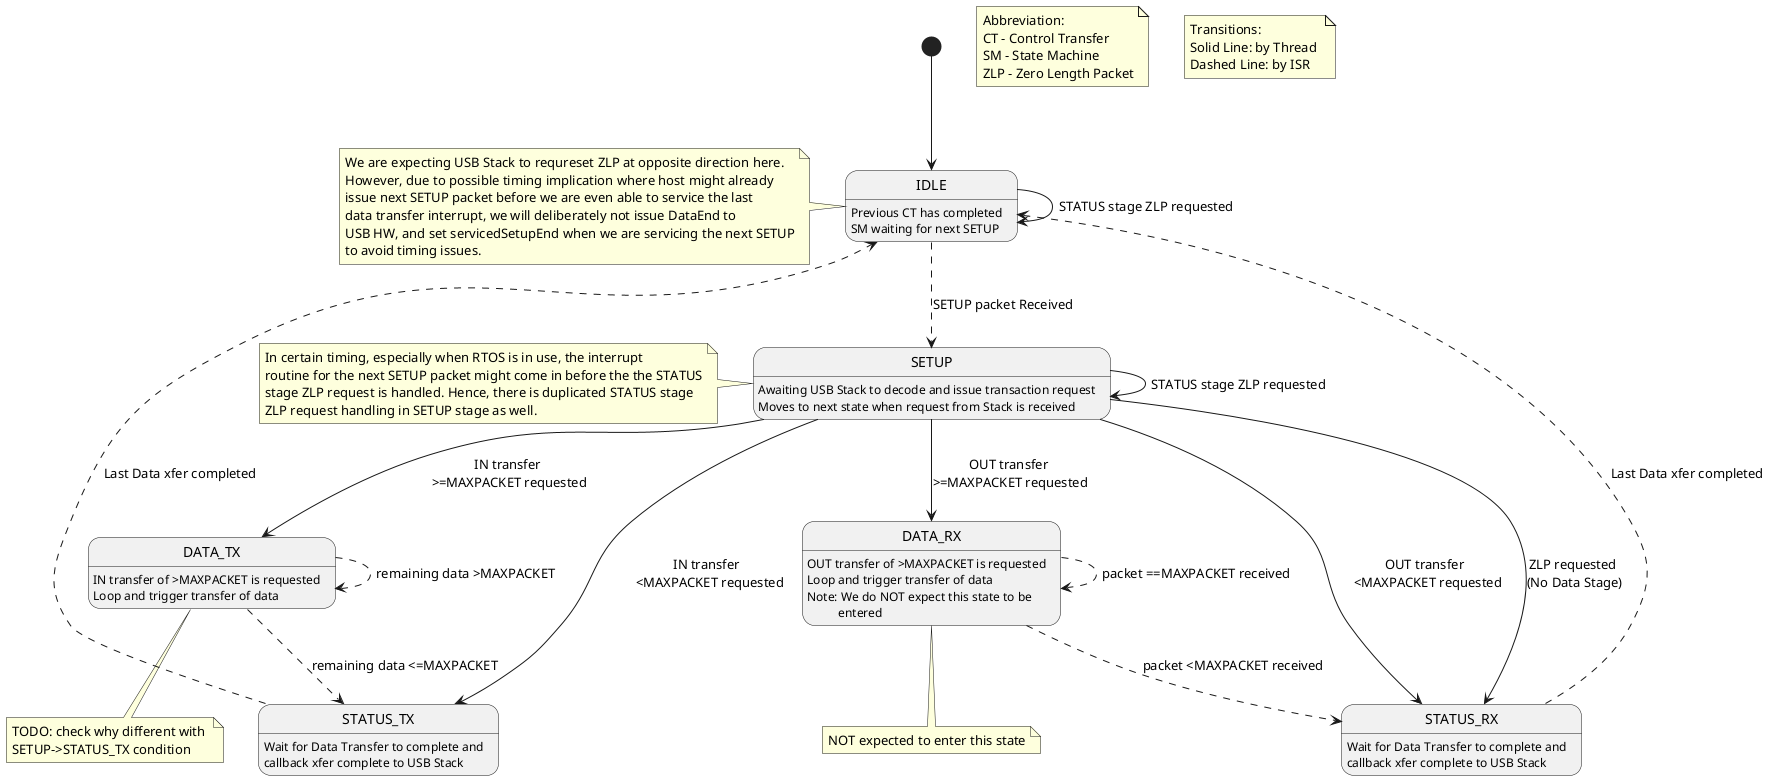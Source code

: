 @startuml
state IDLE
state SETUP
state DATA_TX
state DATA_RX
state STATUS_TX
state STATUS_RX

note \
"Abbreviation: \nCT - Control Transfer \nSM - State Machine \nZLP - Zero Length Packet" \
as N1

note \
"Transitions: \nSolid Line: by Thread \nDashed Line: by ISR" \
as N2

[*] --> IDLE
IDLE -[dashed]-> SETUP: SETUP packet Received
IDLE --> IDLE: STATUS stage ZLP requested
SETUP --> DATA_TX: IN transfer \n>=MAXPACKET requested
SETUP --> DATA_RX: OUT transfer \n>=MAXPACKET requested
SETUP --> STATUS_RX: ZLP requested \n(No Data Stage)
SETUP --> STATUS_RX: OUT transfer \n <MAXPACKET requested
SETUP --> STATUS_TX: IN transfer \n <MAXPACKET requested
SETUP --> SETUP: STATUS stage ZLP requested
DATA_TX -[dashed]-> DATA_TX: remaining data >MAXPACKET
DATA_TX -[dashed]-> STATUS_TX: remaining data <=MAXPACKET
DATA_RX -[dashed]-> DATA_RX: packet ==MAXPACKET received
DATA_RX -[dashed]-> STATUS_RX: packet <MAXPACKET received
STATUS_TX -[dashed]-> IDLE: Last Data xfer completed
STATUS_RX -[dashed]-> IDLE: Last Data xfer completed

IDLE: Previous CT has completed
IDLE: SM waiting for next SETUP
note left of IDLE
We are expecting USB Stack to requreset ZLP at opposite direction here.
However, due to possible timing implication where host might already
issue next SETUP packet before we are even able to service the last
data transfer interrupt, we will deliberately not issue DataEnd to
USB HW, and set servicedSetupEnd when we are servicing the next SETUP
to avoid timing issues.
end note
SETUP: Awaiting USB Stack to decode and issue transaction request
SETUP: Moves to next state when request from Stack is received
note left of SETUP
In certain timing, especially when RTOS is in use, the interrupt
routine for the next SETUP packet might come in before the the STATUS
stage ZLP request is handled. Hence, there is duplicated STATUS stage
ZLP request handling in SETUP stage as well.
end note
DATA_TX: IN transfer of >MAXPACKET is requested
DATA_TX: Loop and trigger transfer of data
note bottom of DATA_TX: TODO: check why different with \nSETUP->STATUS_TX condition
DATA_RX: OUT transfer of >MAXPACKET is requested
DATA_RX: Loop and trigger transfer of data
DATA_RX: Note: We do NOT expect this state to be
DATA_RX: \t  entered
note bottom of DATA_RX: NOT expected to enter this state
STATUS_TX: Wait for Data Transfer to complete and
STATUS_TX: callback xfer complete to USB Stack
STATUS_RX: Wait for Data Transfer to complete and
STATUS_RX: callback xfer complete to USB Stack

@enduml
